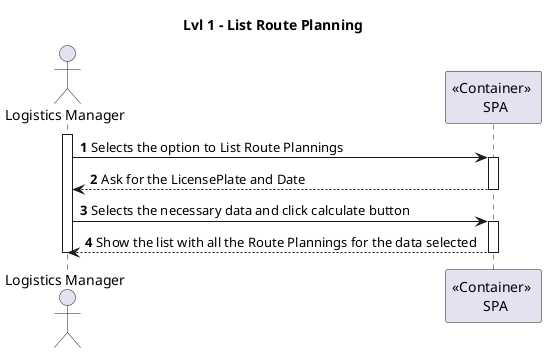 @startuml USA02

title Lvl 1 - List Route Planning


autonumber
actor "Logistics Manager" as LM
participant "<< Container >> \n SPA" as S

activate LM
LM -> S : Selects the option to List Route Plannings
activate S
S --> LM : Ask for the LicensePlate and Date
deactivate S

LM -> S : Selects the necessary data and click calculate button
activate S
S --> LM : Show the list with all the Route Plannings for the data selected
deactivate S

deactivate LM

@enduml